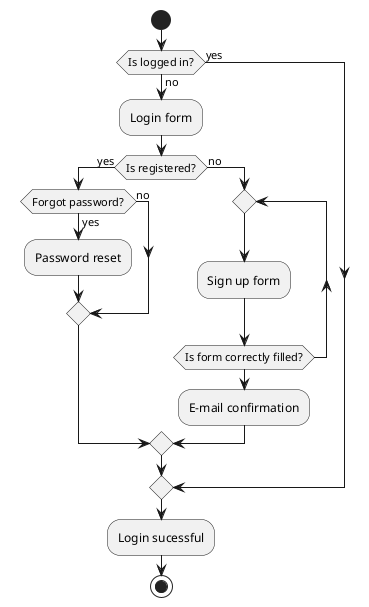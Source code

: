 @startuml Login activity diagram
start
if (Is logged in?) then (yes)
else (no)
  :Login form;
  if (Is registered?) then (yes)
    if(Forgot password?) then (yes)
      :Password reset;
    else (no)
    endif
  else (no)
    repeat
      :Sign up form;
    repeat while (Is form correctly filled?)
      :E-mail confirmation;
  endif
endif
:Login sucessful;
stop
@enduml